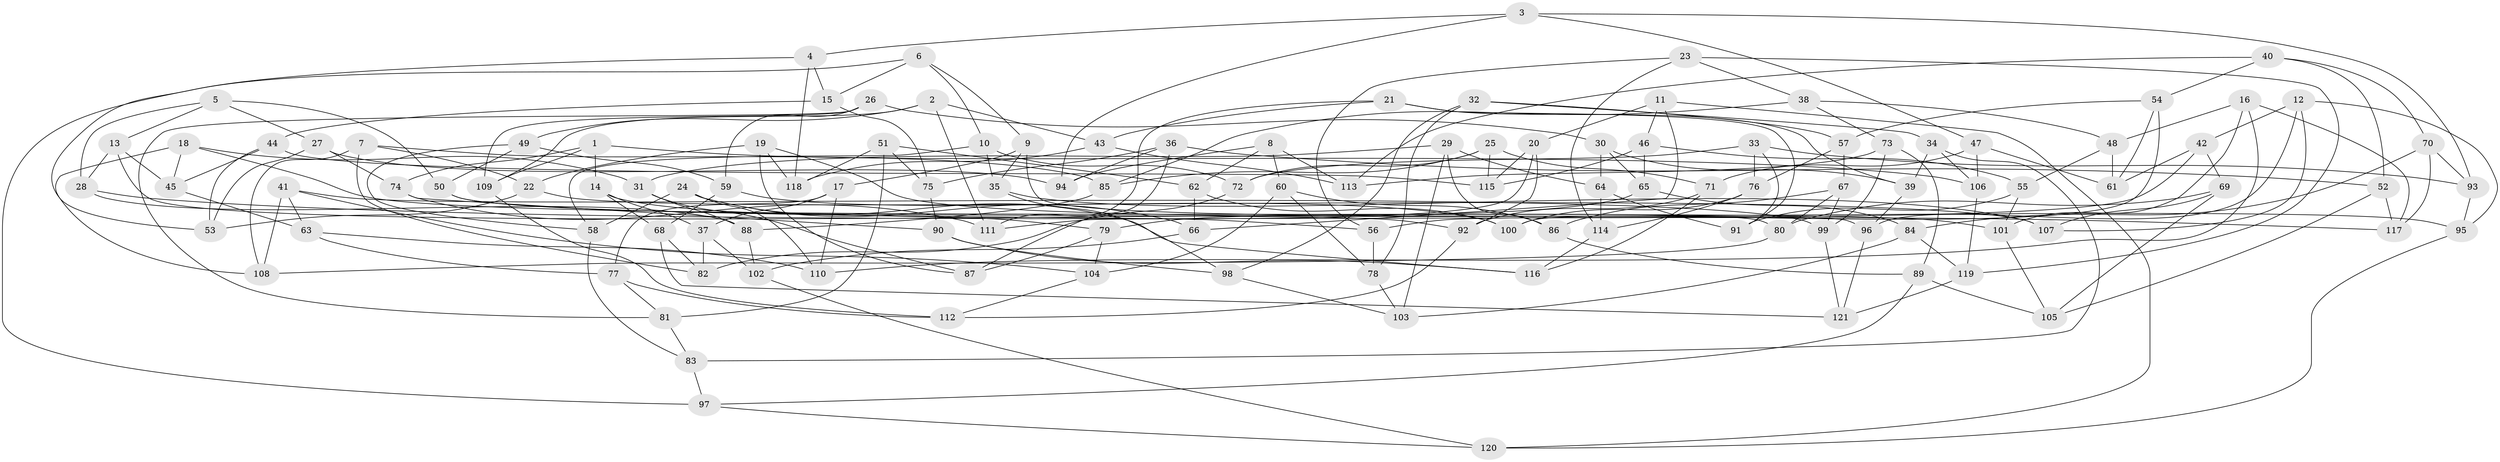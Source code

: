 // coarse degree distribution, {6: 0.5833333333333334, 4: 0.3055555555555556, 5: 0.09722222222222222, 3: 0.013888888888888888}
// Generated by graph-tools (version 1.1) at 2025/42/03/06/25 10:42:22]
// undirected, 121 vertices, 242 edges
graph export_dot {
graph [start="1"]
  node [color=gray90,style=filled];
  1;
  2;
  3;
  4;
  5;
  6;
  7;
  8;
  9;
  10;
  11;
  12;
  13;
  14;
  15;
  16;
  17;
  18;
  19;
  20;
  21;
  22;
  23;
  24;
  25;
  26;
  27;
  28;
  29;
  30;
  31;
  32;
  33;
  34;
  35;
  36;
  37;
  38;
  39;
  40;
  41;
  42;
  43;
  44;
  45;
  46;
  47;
  48;
  49;
  50;
  51;
  52;
  53;
  54;
  55;
  56;
  57;
  58;
  59;
  60;
  61;
  62;
  63;
  64;
  65;
  66;
  67;
  68;
  69;
  70;
  71;
  72;
  73;
  74;
  75;
  76;
  77;
  78;
  79;
  80;
  81;
  82;
  83;
  84;
  85;
  86;
  87;
  88;
  89;
  90;
  91;
  92;
  93;
  94;
  95;
  96;
  97;
  98;
  99;
  100;
  101;
  102;
  103;
  104;
  105;
  106;
  107;
  108;
  109;
  110;
  111;
  112;
  113;
  114;
  115;
  116;
  117;
  118;
  119;
  120;
  121;
  1 -- 106;
  1 -- 74;
  1 -- 109;
  1 -- 14;
  2 -- 49;
  2 -- 43;
  2 -- 109;
  2 -- 111;
  3 -- 94;
  3 -- 93;
  3 -- 4;
  3 -- 47;
  4 -- 15;
  4 -- 118;
  4 -- 53;
  5 -- 50;
  5 -- 27;
  5 -- 13;
  5 -- 28;
  6 -- 9;
  6 -- 15;
  6 -- 10;
  6 -- 97;
  7 -- 22;
  7 -- 85;
  7 -- 108;
  7 -- 82;
  8 -- 60;
  8 -- 62;
  8 -- 94;
  8 -- 113;
  9 -- 35;
  9 -- 96;
  9 -- 17;
  10 -- 72;
  10 -- 35;
  10 -- 58;
  11 -- 46;
  11 -- 120;
  11 -- 66;
  11 -- 20;
  12 -- 96;
  12 -- 107;
  12 -- 95;
  12 -- 42;
  13 -- 80;
  13 -- 28;
  13 -- 45;
  14 -- 68;
  14 -- 37;
  14 -- 79;
  15 -- 44;
  15 -- 75;
  16 -- 110;
  16 -- 101;
  16 -- 117;
  16 -- 48;
  17 -- 77;
  17 -- 110;
  17 -- 37;
  18 -- 108;
  18 -- 101;
  18 -- 45;
  18 -- 31;
  19 -- 118;
  19 -- 22;
  19 -- 95;
  19 -- 87;
  20 -- 92;
  20 -- 115;
  20 -- 111;
  21 -- 111;
  21 -- 91;
  21 -- 39;
  21 -- 43;
  22 -- 107;
  22 -- 53;
  23 -- 38;
  23 -- 114;
  23 -- 56;
  23 -- 119;
  24 -- 116;
  24 -- 58;
  24 -- 66;
  24 -- 110;
  25 -- 72;
  25 -- 85;
  25 -- 115;
  25 -- 71;
  26 -- 81;
  26 -- 59;
  26 -- 109;
  26 -- 30;
  27 -- 53;
  27 -- 94;
  27 -- 74;
  28 -- 117;
  28 -- 88;
  29 -- 86;
  29 -- 31;
  29 -- 103;
  29 -- 64;
  30 -- 65;
  30 -- 39;
  30 -- 64;
  31 -- 88;
  31 -- 87;
  32 -- 57;
  32 -- 98;
  32 -- 34;
  32 -- 78;
  33 -- 72;
  33 -- 76;
  33 -- 91;
  33 -- 93;
  34 -- 106;
  34 -- 83;
  34 -- 39;
  35 -- 107;
  35 -- 98;
  36 -- 87;
  36 -- 75;
  36 -- 52;
  36 -- 94;
  37 -- 102;
  37 -- 82;
  38 -- 73;
  38 -- 48;
  38 -- 85;
  39 -- 96;
  40 -- 52;
  40 -- 113;
  40 -- 70;
  40 -- 54;
  41 -- 104;
  41 -- 63;
  41 -- 108;
  41 -- 99;
  42 -- 56;
  42 -- 61;
  42 -- 69;
  43 -- 113;
  43 -- 118;
  44 -- 53;
  44 -- 45;
  44 -- 115;
  45 -- 63;
  46 -- 115;
  46 -- 65;
  46 -- 55;
  47 -- 71;
  47 -- 61;
  47 -- 106;
  48 -- 61;
  48 -- 55;
  49 -- 58;
  49 -- 50;
  49 -- 59;
  50 -- 56;
  50 -- 92;
  51 -- 75;
  51 -- 118;
  51 -- 62;
  51 -- 81;
  52 -- 105;
  52 -- 117;
  54 -- 100;
  54 -- 61;
  54 -- 57;
  55 -- 91;
  55 -- 101;
  56 -- 78;
  57 -- 67;
  57 -- 76;
  58 -- 83;
  59 -- 100;
  59 -- 68;
  60 -- 78;
  60 -- 86;
  60 -- 104;
  62 -- 100;
  62 -- 66;
  63 -- 77;
  63 -- 110;
  64 -- 91;
  64 -- 114;
  65 -- 84;
  65 -- 79;
  66 -- 102;
  67 -- 99;
  67 -- 80;
  67 -- 86;
  68 -- 82;
  68 -- 121;
  69 -- 80;
  69 -- 107;
  69 -- 105;
  70 -- 84;
  70 -- 117;
  70 -- 93;
  71 -- 116;
  71 -- 92;
  72 -- 82;
  73 -- 113;
  73 -- 99;
  73 -- 89;
  74 -- 111;
  74 -- 90;
  75 -- 90;
  76 -- 114;
  76 -- 100;
  77 -- 112;
  77 -- 81;
  78 -- 103;
  79 -- 104;
  79 -- 87;
  80 -- 108;
  81 -- 83;
  83 -- 97;
  84 -- 103;
  84 -- 119;
  85 -- 88;
  86 -- 89;
  88 -- 102;
  89 -- 97;
  89 -- 105;
  90 -- 98;
  90 -- 116;
  92 -- 112;
  93 -- 95;
  95 -- 120;
  96 -- 121;
  97 -- 120;
  98 -- 103;
  99 -- 121;
  101 -- 105;
  102 -- 120;
  104 -- 112;
  106 -- 119;
  109 -- 112;
  114 -- 116;
  119 -- 121;
}
